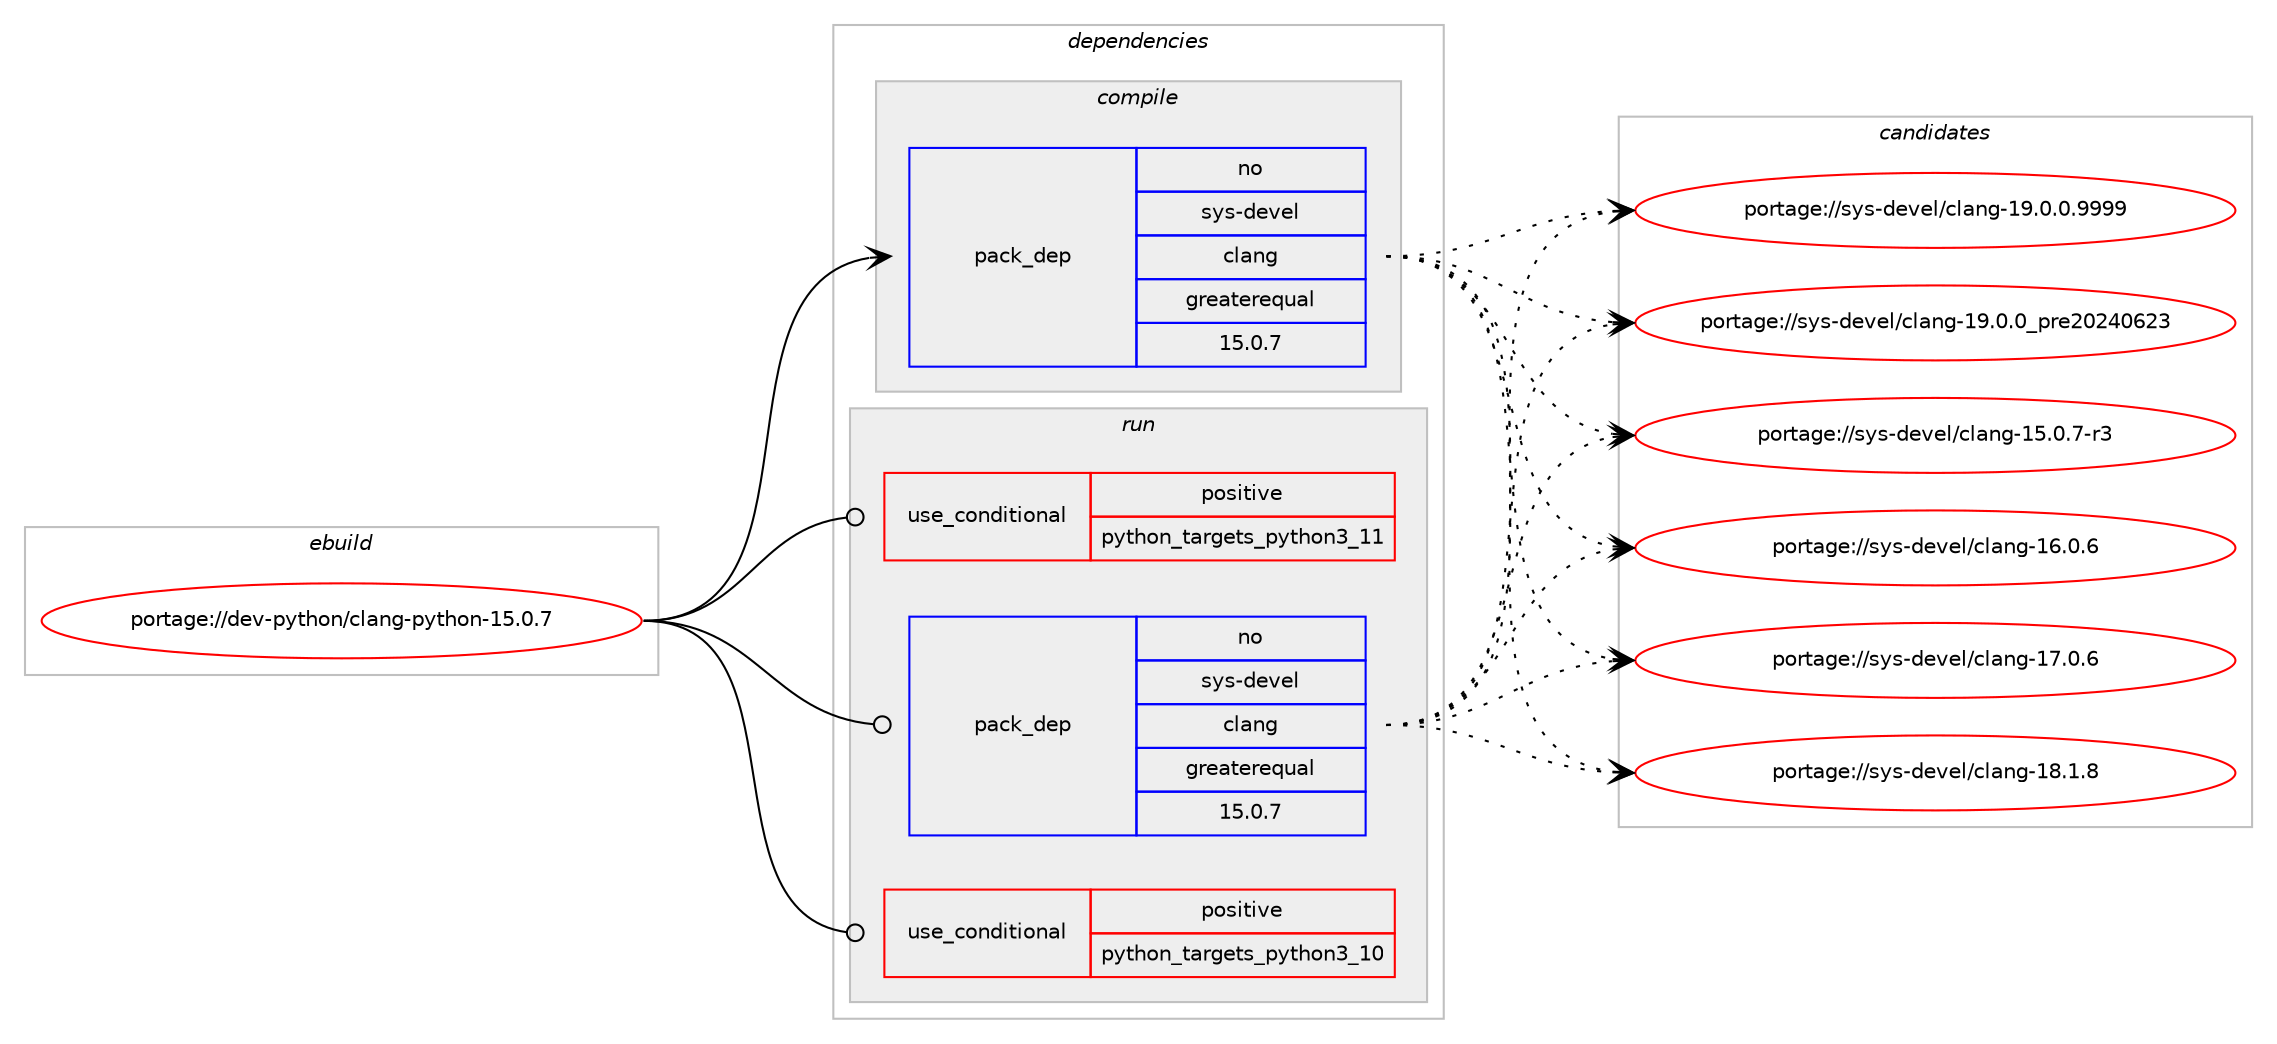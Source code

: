 digraph prolog {

# *************
# Graph options
# *************

newrank=true;
concentrate=true;
compound=true;
graph [rankdir=LR,fontname=Helvetica,fontsize=10,ranksep=1.5];#, ranksep=2.5, nodesep=0.2];
edge  [arrowhead=vee];
node  [fontname=Helvetica,fontsize=10];

# **********
# The ebuild
# **********

subgraph cluster_leftcol {
color=gray;
rank=same;
label=<<i>ebuild</i>>;
id [label="portage://dev-python/clang-python-15.0.7", color=red, width=4, href="../dev-python/clang-python-15.0.7.svg"];
}

# ****************
# The dependencies
# ****************

subgraph cluster_midcol {
color=gray;
label=<<i>dependencies</i>>;
subgraph cluster_compile {
fillcolor="#eeeeee";
style=filled;
label=<<i>compile</i>>;
subgraph pack40167 {
dependency72160 [label=<<TABLE BORDER="0" CELLBORDER="1" CELLSPACING="0" CELLPADDING="4" WIDTH="220"><TR><TD ROWSPAN="6" CELLPADDING="30">pack_dep</TD></TR><TR><TD WIDTH="110">no</TD></TR><TR><TD>sys-devel</TD></TR><TR><TD>clang</TD></TR><TR><TD>greaterequal</TD></TR><TR><TD>15.0.7</TD></TR></TABLE>>, shape=none, color=blue];
}
id:e -> dependency72160:w [weight=20,style="solid",arrowhead="vee"];
# *** BEGIN UNKNOWN DEPENDENCY TYPE (TODO) ***
# id -> package_dependency(portage://dev-python/clang-python-15.0.7,install,weak,sys-devel,clang,none,[,,],[slot(0)],[use(enable(python),negative)])
# *** END UNKNOWN DEPENDENCY TYPE (TODO) ***

# *** BEGIN UNKNOWN DEPENDENCY TYPE (TODO) ***
# id -> package_dependency(portage://dev-python/clang-python-15.0.7,install,weak,sys-devel,llvm,none,[,,],[slot(0)],[use(enable(clang),negative),use(enable(python),negative)])
# *** END UNKNOWN DEPENDENCY TYPE (TODO) ***

}
subgraph cluster_compileandrun {
fillcolor="#eeeeee";
style=filled;
label=<<i>compile and run</i>>;
}
subgraph cluster_run {
fillcolor="#eeeeee";
style=filled;
label=<<i>run</i>>;
subgraph cond30781 {
dependency72161 [label=<<TABLE BORDER="0" CELLBORDER="1" CELLSPACING="0" CELLPADDING="4"><TR><TD ROWSPAN="3" CELLPADDING="10">use_conditional</TD></TR><TR><TD>positive</TD></TR><TR><TD>python_targets_python3_10</TD></TR></TABLE>>, shape=none, color=red];
# *** BEGIN UNKNOWN DEPENDENCY TYPE (TODO) ***
# dependency72161 -> package_dependency(portage://dev-python/clang-python-15.0.7,run,no,dev-lang,python,none,[,,],[slot(3.10)],[])
# *** END UNKNOWN DEPENDENCY TYPE (TODO) ***

}
id:e -> dependency72161:w [weight=20,style="solid",arrowhead="odot"];
subgraph cond30782 {
dependency72162 [label=<<TABLE BORDER="0" CELLBORDER="1" CELLSPACING="0" CELLPADDING="4"><TR><TD ROWSPAN="3" CELLPADDING="10">use_conditional</TD></TR><TR><TD>positive</TD></TR><TR><TD>python_targets_python3_11</TD></TR></TABLE>>, shape=none, color=red];
# *** BEGIN UNKNOWN DEPENDENCY TYPE (TODO) ***
# dependency72162 -> package_dependency(portage://dev-python/clang-python-15.0.7,run,no,dev-lang,python,none,[,,],[slot(3.11)],[])
# *** END UNKNOWN DEPENDENCY TYPE (TODO) ***

}
id:e -> dependency72162:w [weight=20,style="solid",arrowhead="odot"];
subgraph pack40168 {
dependency72163 [label=<<TABLE BORDER="0" CELLBORDER="1" CELLSPACING="0" CELLPADDING="4" WIDTH="220"><TR><TD ROWSPAN="6" CELLPADDING="30">pack_dep</TD></TR><TR><TD WIDTH="110">no</TD></TR><TR><TD>sys-devel</TD></TR><TR><TD>clang</TD></TR><TR><TD>greaterequal</TD></TR><TR><TD>15.0.7</TD></TR></TABLE>>, shape=none, color=blue];
}
id:e -> dependency72163:w [weight=20,style="solid",arrowhead="odot"];
# *** BEGIN UNKNOWN DEPENDENCY TYPE (TODO) ***
# id -> package_dependency(portage://dev-python/clang-python-15.0.7,run,weak,sys-devel,clang,none,[,,],[slot(0)],[use(enable(python),negative)])
# *** END UNKNOWN DEPENDENCY TYPE (TODO) ***

# *** BEGIN UNKNOWN DEPENDENCY TYPE (TODO) ***
# id -> package_dependency(portage://dev-python/clang-python-15.0.7,run,weak,sys-devel,llvm,none,[,,],[slot(0)],[use(enable(clang),negative),use(enable(python),negative)])
# *** END UNKNOWN DEPENDENCY TYPE (TODO) ***

}
}

# **************
# The candidates
# **************

subgraph cluster_choices {
rank=same;
color=gray;
label=<<i>candidates</i>>;

subgraph choice40167 {
color=black;
nodesep=1;
choice11512111545100101118101108479910897110103454953464846554511451 [label="portage://sys-devel/clang-15.0.7-r3", color=red, width=4,href="../sys-devel/clang-15.0.7-r3.svg"];
choice1151211154510010111810110847991089711010345495446484654 [label="portage://sys-devel/clang-16.0.6", color=red, width=4,href="../sys-devel/clang-16.0.6.svg"];
choice1151211154510010111810110847991089711010345495546484654 [label="portage://sys-devel/clang-17.0.6", color=red, width=4,href="../sys-devel/clang-17.0.6.svg"];
choice1151211154510010111810110847991089711010345495646494656 [label="portage://sys-devel/clang-18.1.8", color=red, width=4,href="../sys-devel/clang-18.1.8.svg"];
choice11512111545100101118101108479910897110103454957464846484657575757 [label="portage://sys-devel/clang-19.0.0.9999", color=red, width=4,href="../sys-devel/clang-19.0.0.9999.svg"];
choice1151211154510010111810110847991089711010345495746484648951121141015048505248545051 [label="portage://sys-devel/clang-19.0.0_pre20240623", color=red, width=4,href="../sys-devel/clang-19.0.0_pre20240623.svg"];
dependency72160:e -> choice11512111545100101118101108479910897110103454953464846554511451:w [style=dotted,weight="100"];
dependency72160:e -> choice1151211154510010111810110847991089711010345495446484654:w [style=dotted,weight="100"];
dependency72160:e -> choice1151211154510010111810110847991089711010345495546484654:w [style=dotted,weight="100"];
dependency72160:e -> choice1151211154510010111810110847991089711010345495646494656:w [style=dotted,weight="100"];
dependency72160:e -> choice11512111545100101118101108479910897110103454957464846484657575757:w [style=dotted,weight="100"];
dependency72160:e -> choice1151211154510010111810110847991089711010345495746484648951121141015048505248545051:w [style=dotted,weight="100"];
}
subgraph choice40168 {
color=black;
nodesep=1;
choice11512111545100101118101108479910897110103454953464846554511451 [label="portage://sys-devel/clang-15.0.7-r3", color=red, width=4,href="../sys-devel/clang-15.0.7-r3.svg"];
choice1151211154510010111810110847991089711010345495446484654 [label="portage://sys-devel/clang-16.0.6", color=red, width=4,href="../sys-devel/clang-16.0.6.svg"];
choice1151211154510010111810110847991089711010345495546484654 [label="portage://sys-devel/clang-17.0.6", color=red, width=4,href="../sys-devel/clang-17.0.6.svg"];
choice1151211154510010111810110847991089711010345495646494656 [label="portage://sys-devel/clang-18.1.8", color=red, width=4,href="../sys-devel/clang-18.1.8.svg"];
choice11512111545100101118101108479910897110103454957464846484657575757 [label="portage://sys-devel/clang-19.0.0.9999", color=red, width=4,href="../sys-devel/clang-19.0.0.9999.svg"];
choice1151211154510010111810110847991089711010345495746484648951121141015048505248545051 [label="portage://sys-devel/clang-19.0.0_pre20240623", color=red, width=4,href="../sys-devel/clang-19.0.0_pre20240623.svg"];
dependency72163:e -> choice11512111545100101118101108479910897110103454953464846554511451:w [style=dotted,weight="100"];
dependency72163:e -> choice1151211154510010111810110847991089711010345495446484654:w [style=dotted,weight="100"];
dependency72163:e -> choice1151211154510010111810110847991089711010345495546484654:w [style=dotted,weight="100"];
dependency72163:e -> choice1151211154510010111810110847991089711010345495646494656:w [style=dotted,weight="100"];
dependency72163:e -> choice11512111545100101118101108479910897110103454957464846484657575757:w [style=dotted,weight="100"];
dependency72163:e -> choice1151211154510010111810110847991089711010345495746484648951121141015048505248545051:w [style=dotted,weight="100"];
}
}

}
